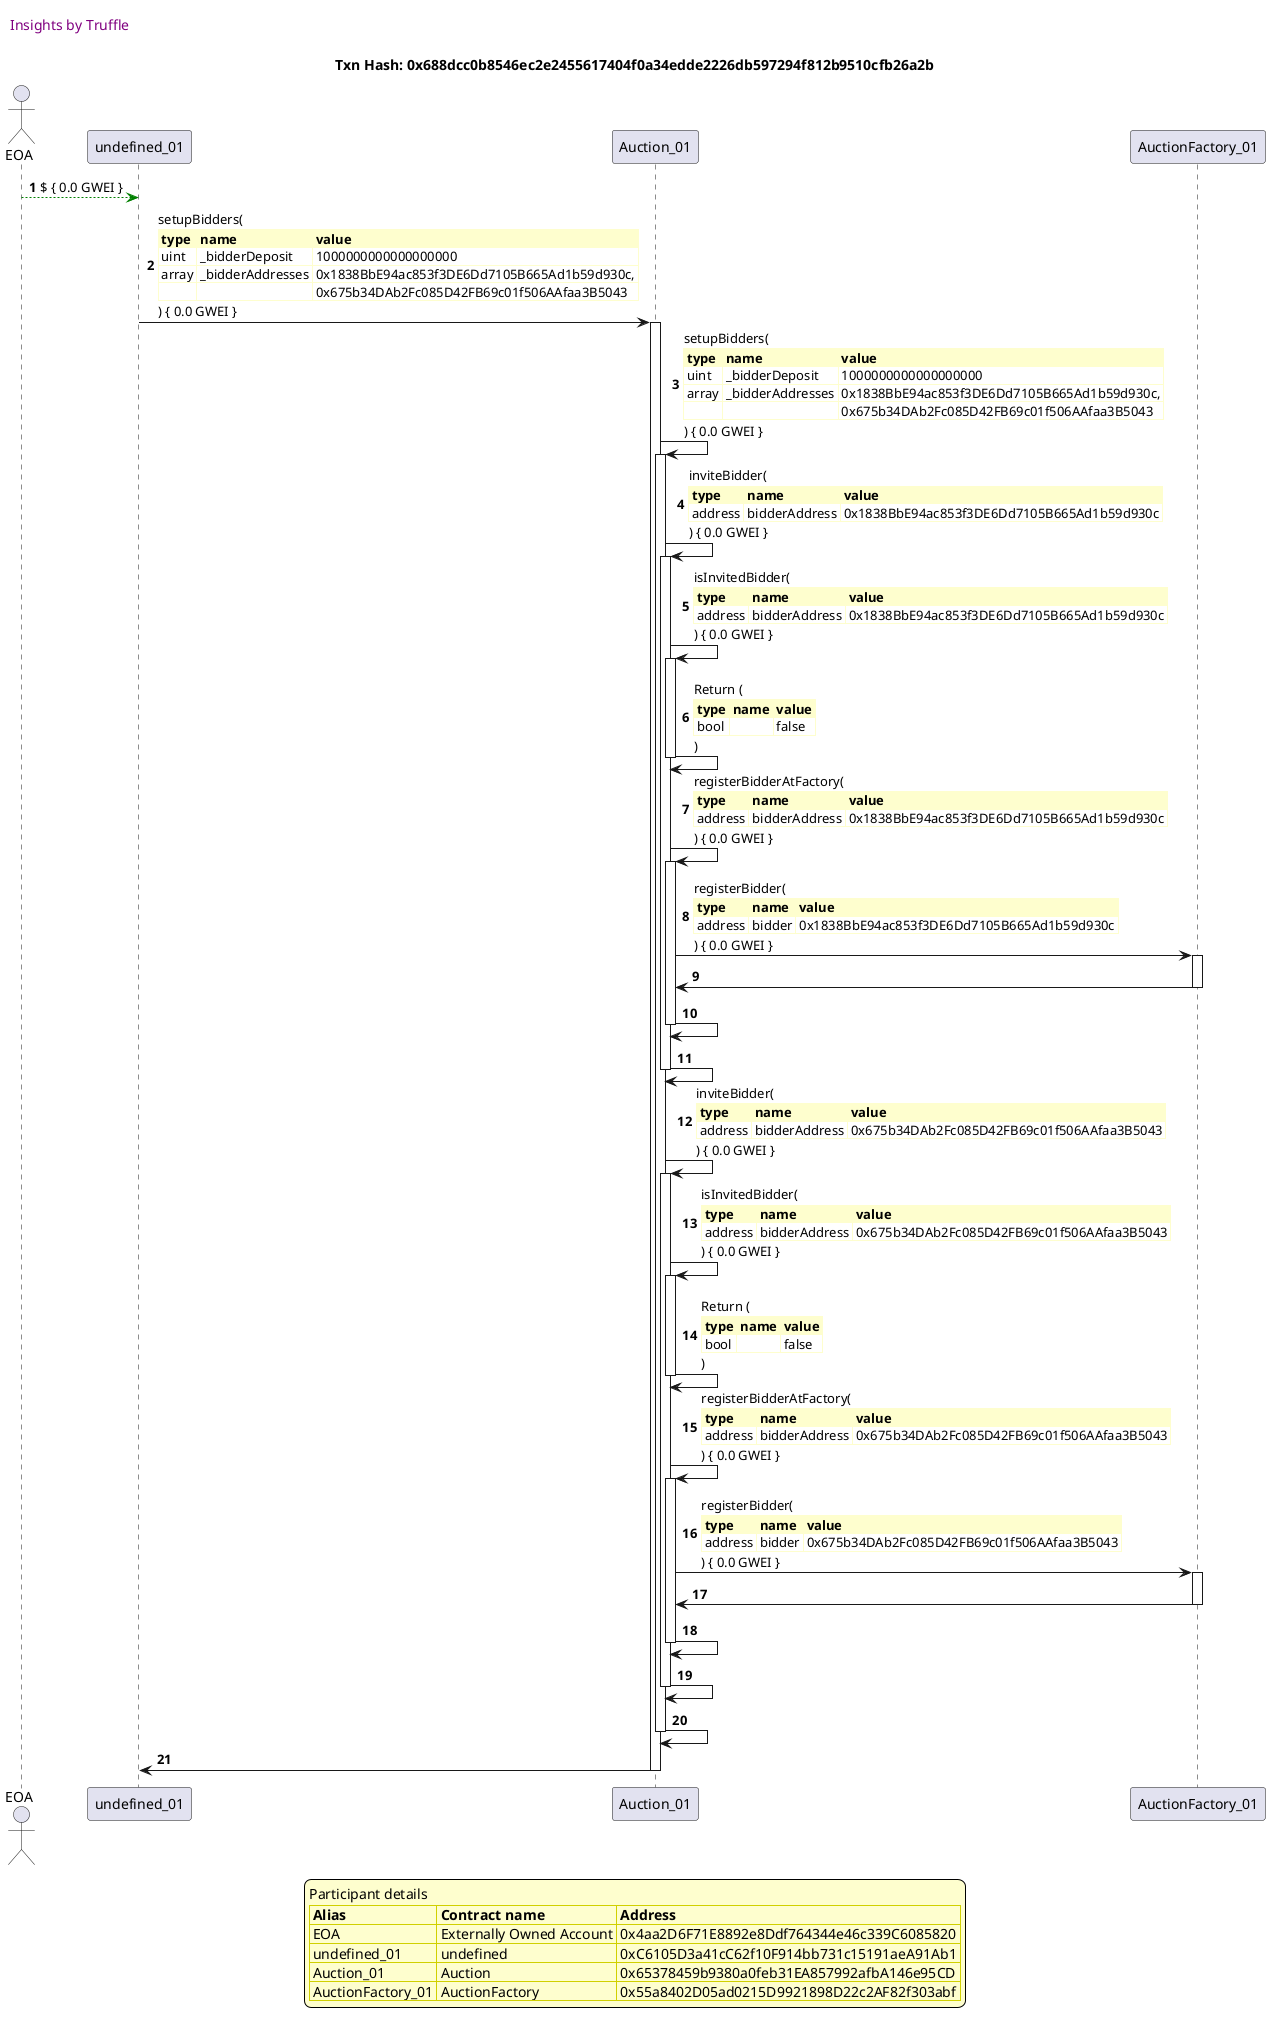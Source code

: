 

@startuml

autonumber
skinparam legendBackgroundColor #FEFECE

<style>
      header {
        HorizontalAlignment left
        FontColor purple
        FontSize 14
        Padding 10
      }
    </style>

header Insights by Truffle

title Txn Hash: 0x688dcc0b8546ec2e2455617404f0a34edde2226db597294f812b9510cfb26a2b


actor EOA as "EOA"
participant undefined_01 as "undefined_01"
participant Auction_01 as "Auction_01"
participant AuctionFactory_01 as "AuctionFactory_01"

"EOA" -[#green]-> "undefined_01" : $ { 0.0 GWEI }
"undefined_01" -> "Auction_01" ++: setupBidders(\n\
<#FEFECE,#FEFECE>|= type |= name |= value |\n\
| uint | _bidderDeposit | 1000000000000000000 |\n\
| array | _bidderAddresses | 0x1838BbE94ac853f3DE6Dd7105B665Ad1b59d930c, |\n\
|  |  | 0x675b34DAb2Fc085D42FB69c01f506AAfaa3B5043 |\n\
) { 0.0 GWEI }
"Auction_01" -> "Auction_01" ++: setupBidders(\n\
<#FEFECE,#FEFECE>|= type |= name |= value |\n\
| uint | _bidderDeposit | 1000000000000000000 |\n\
| array | _bidderAddresses | 0x1838BbE94ac853f3DE6Dd7105B665Ad1b59d930c, |\n\
|  |  | 0x675b34DAb2Fc085D42FB69c01f506AAfaa3B5043 |\n\
) { 0.0 GWEI }
"Auction_01" -> "Auction_01" ++: inviteBidder(\n\
<#FEFECE,#FEFECE>|= type |= name |= value |\n\
| address | bidderAddress | 0x1838BbE94ac853f3DE6Dd7105B665Ad1b59d930c |\n\
) { 0.0 GWEI }
"Auction_01" -> "Auction_01" ++: isInvitedBidder(\n\
<#FEFECE,#FEFECE>|= type |= name |= value |\n\
| address | bidderAddress | 0x1838BbE94ac853f3DE6Dd7105B665Ad1b59d930c |\n\
) { 0.0 GWEI }
"Auction_01" -> "Auction_01" --: Return (\n\
<#FEFECE,#FEFECE>|= type |= name |= value |\n\
| bool |  | false |\n\
)
"Auction_01" -> "Auction_01" ++: registerBidderAtFactory(\n\
<#FEFECE,#FEFECE>|= type |= name |= value |\n\
| address | bidderAddress | 0x1838BbE94ac853f3DE6Dd7105B665Ad1b59d930c |\n\
) { 0.0 GWEI }
"Auction_01" -> "AuctionFactory_01" ++: registerBidder(\n\
<#FEFECE,#FEFECE>|= type |= name |= value |\n\
| address | bidder | 0x1838BbE94ac853f3DE6Dd7105B665Ad1b59d930c |\n\
) { 0.0 GWEI }
"AuctionFactory_01" -> "Auction_01" --: 
"Auction_01" -> "Auction_01" --: 
"Auction_01" -> "Auction_01" --: 
"Auction_01" -> "Auction_01" ++: inviteBidder(\n\
<#FEFECE,#FEFECE>|= type |= name |= value |\n\
| address | bidderAddress | 0x675b34DAb2Fc085D42FB69c01f506AAfaa3B5043 |\n\
) { 0.0 GWEI }
"Auction_01" -> "Auction_01" ++: isInvitedBidder(\n\
<#FEFECE,#FEFECE>|= type |= name |= value |\n\
| address | bidderAddress | 0x675b34DAb2Fc085D42FB69c01f506AAfaa3B5043 |\n\
) { 0.0 GWEI }
"Auction_01" -> "Auction_01" --: Return (\n\
<#FEFECE,#FEFECE>|= type |= name |= value |\n\
| bool |  | false |\n\
)
"Auction_01" -> "Auction_01" ++: registerBidderAtFactory(\n\
<#FEFECE,#FEFECE>|= type |= name |= value |\n\
| address | bidderAddress | 0x675b34DAb2Fc085D42FB69c01f506AAfaa3B5043 |\n\
) { 0.0 GWEI }
"Auction_01" -> "AuctionFactory_01" ++: registerBidder(\n\
<#FEFECE,#FEFECE>|= type |= name |= value |\n\
| address | bidder | 0x675b34DAb2Fc085D42FB69c01f506AAfaa3B5043 |\n\
) { 0.0 GWEI }
"AuctionFactory_01" -> "Auction_01" --: 
"Auction_01" -> "Auction_01" --: 
"Auction_01" -> "Auction_01" --: 
"Auction_01" -> "Auction_01" --: 
"Auction_01" -> "undefined_01" --: 

legend
Participant details
<#FEFECE,#D0D000>|= Alias |= Contract name |= Address |
<#FEFECE>| EOA | Externally Owned Account | 0x4aa2D6F71E8892e8Ddf764344e46c339C6085820 |
<#FEFECE>| undefined_01 | undefined | 0xC6105D3a41cC62f10F914bb731c15191aeA91Ab1 |
<#FEFECE>| Auction_01 | Auction | 0x65378459b9380a0feb31EA857992afbA146e95CD |
<#FEFECE>| AuctionFactory_01 | AuctionFactory | 0x55a8402D05ad0215D9921898D22c2AF82f303abf |
endlegend

@enduml